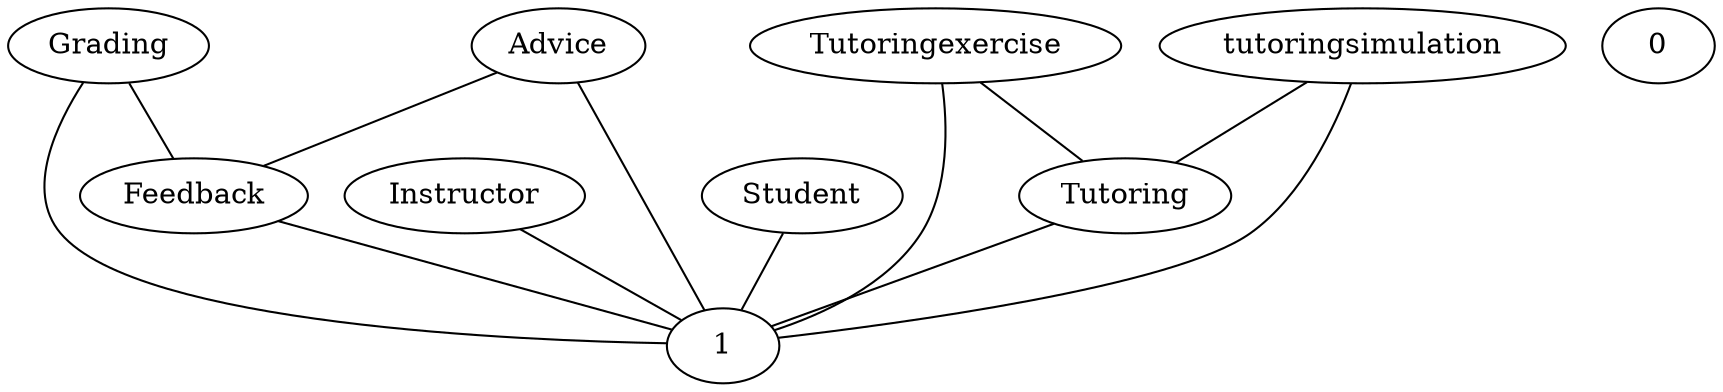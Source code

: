 graph G {
  Feedback;
  Grading;
  Instructor;
  Advice;
  Student;
  Tutoring;
  Tutoringexercise;
  0;
  tutoringsimulation;
  1;
  Tutoringexercise -- Tutoring;
  tutoringsimulation -- Tutoring;
  Advice -- Feedback;
  Grading -- Feedback;
  Feedback -- 1;
  Grading -- 1;
  Advice -- 1;
  Tutoring -- 1;
  Tutoringexercise -- 1;
  tutoringsimulation -- 1;
  Instructor -- 1;
  Student -- 1;
}

